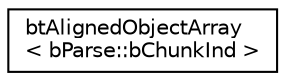 digraph "Graphical Class Hierarchy"
{
  edge [fontname="Helvetica",fontsize="10",labelfontname="Helvetica",labelfontsize="10"];
  node [fontname="Helvetica",fontsize="10",shape=record];
  rankdir="LR";
  Node1 [label="btAlignedObjectArray\l\< bParse::bChunkInd \>",height=0.2,width=0.4,color="black", fillcolor="white", style="filled",URL="$classbt_aligned_object_array.html"];
}
